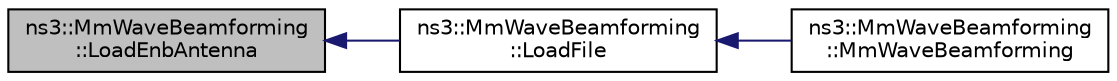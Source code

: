 digraph "ns3::MmWaveBeamforming::LoadEnbAntenna"
{
  edge [fontname="Helvetica",fontsize="10",labelfontname="Helvetica",labelfontsize="10"];
  node [fontname="Helvetica",fontsize="10",shape=record];
  rankdir="LR";
  Node1 [label="ns3::MmWaveBeamforming\l::LoadEnbAntenna",height=0.2,width=0.4,color="black", fillcolor="grey75", style="filled", fontcolor="black"];
  Node1 -> Node2 [dir="back",color="midnightblue",fontsize="10",style="solid"];
  Node2 [label="ns3::MmWaveBeamforming\l::LoadFile",height=0.2,width=0.4,color="black", fillcolor="white", style="filled",URL="$dc/d81/classns3_1_1MmWaveBeamforming.html#a765f48f9b0b3f50fceb6121e2142978b"];
  Node2 -> Node3 [dir="back",color="midnightblue",fontsize="10",style="solid"];
  Node3 [label="ns3::MmWaveBeamforming\l::MmWaveBeamforming",height=0.2,width=0.4,color="black", fillcolor="white", style="filled",URL="$dc/d81/classns3_1_1MmWaveBeamforming.html#ad81748e3cb1755ac2f19686d37c80800"];
}
